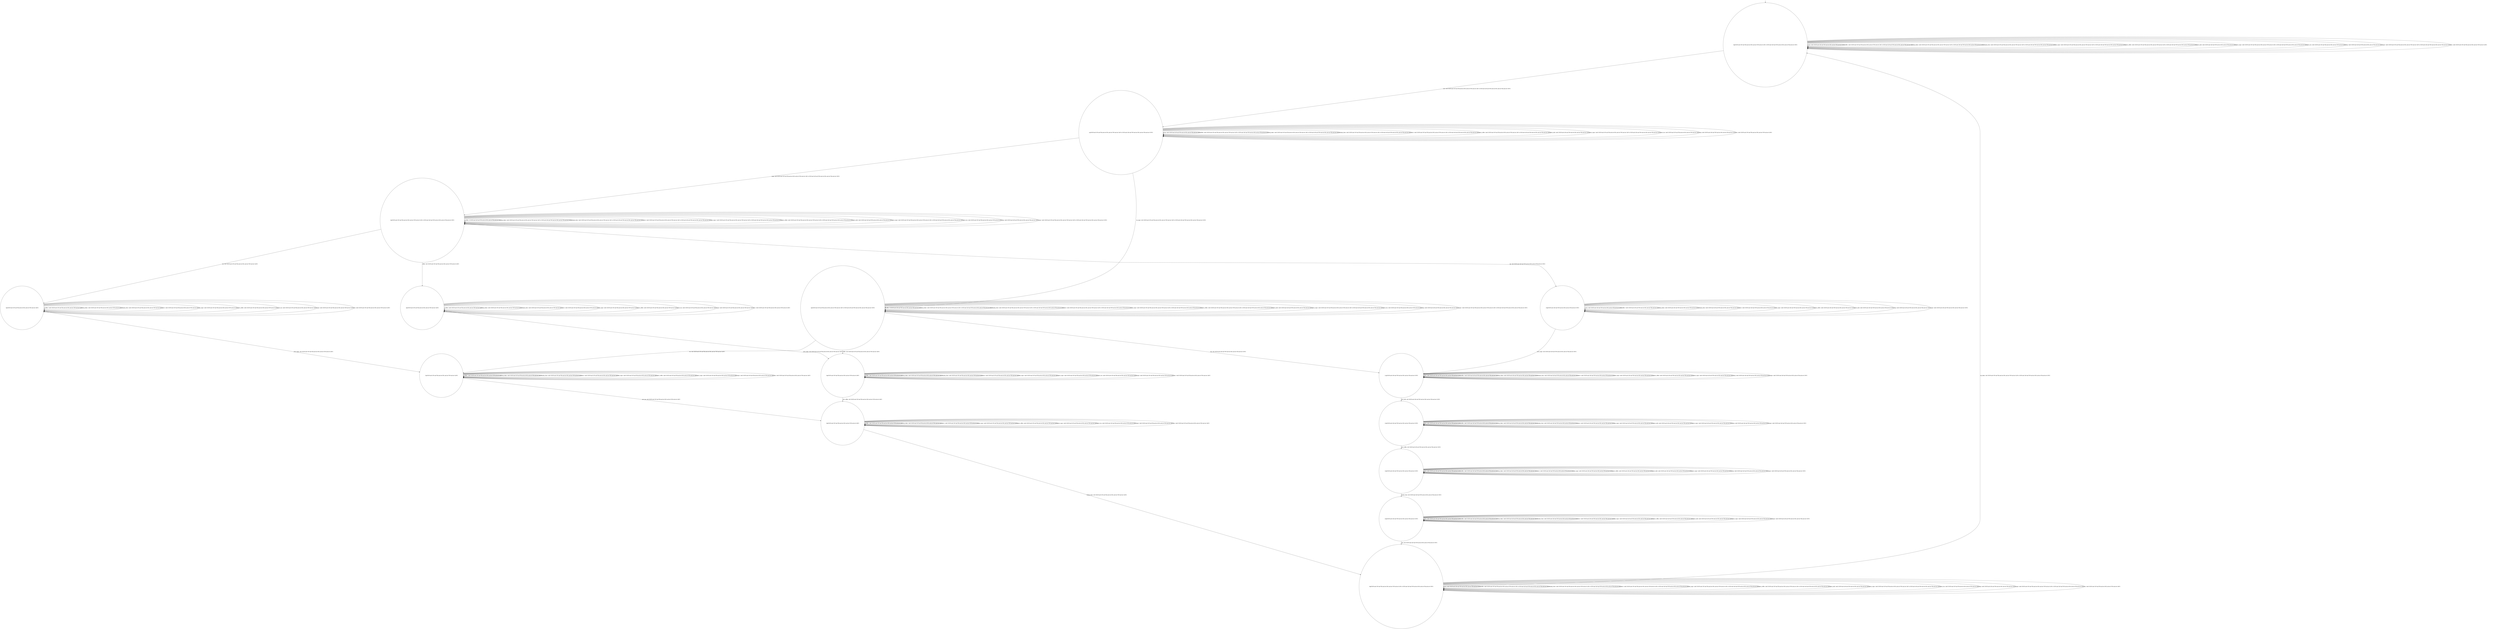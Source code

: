 digraph g {
	edge [lblstyle="above, sloped"];
	s0 [shape="circle" label="0@[((EUR and COF and TEA and not DOL and not TON and not CAP) or (EUR and CAP and TON and not DOL and not TEA and not COF))]"];
	s1 [shape="circle" label="1@[((EUR and COF and TEA and not DOL and not TON and not CAP) or (EUR and CAP and TON and not DOL and not TEA and not COF))]"];
	s2 [shape="circle" label="2@[((EUR and COF and TEA and not DOL and not TON and not CAP) or (EUR and CAP and TON and not DOL and not TEA and not COF))]"];
	s3 [shape="circle" label="3@[((EUR and COF and TEA and not DOL and not TON and not CAP) or (EUR and CAP and TON and not DOL and not TEA and not COF))]"];
	s4 [shape="circle" label="4@[((EUR and COF and TEA and not DOL and not TON and not CAP))]"];
	s5 [shape="circle" label="5@[((EUR and COF and TEA and not DOL and not TON and not CAP))]"];
	s6 [shape="circle" label="6@[((EUR and COF and TEA and not DOL and not TON and not CAP))]"];
	s7 [shape="circle" label="7@[((EUR and COF and TEA and not DOL and not TON and not CAP))]"];
	s8 [shape="circle" label="8@[((EUR and COF and TEA and not DOL and not TON and not CAP))]"];
	s9 [shape="circle" label="9@[((EUR and COF and TEA and not DOL and not TON and not CAP) or (EUR and CAP and TON and not DOL and not TEA and not COF))]"];
	s10 [shape="circle" label="10@[((EUR and CAP and TON and not DOL and not TEA and not COF))]"];
	s11 [shape="circle" label="11@[((EUR and CAP and TON and not DOL and not TEA and not COF))]"];
	s12 [shape="circle" label="12@[((EUR and CAP and TON and not DOL and not TEA and not COF))]"];
	s13 [shape="circle" label="13@[((EUR and CAP and TON and not DOL and not TEA and not COF))]"];
	s14 [shape="circle" label="14@[((EUR and CAP and TON and not DOL and not TEA and not COF))]"];
	s0 -> s0 [label="cap / nok() [((EUR and CAP and TON and not DOL and not TEA and not COF))]"];
	s0 -> s0 [label="coffee / nok() [((EUR and COF and TEA and not DOL and not TON and not CAP) or (EUR and CAP and TON and not DOL and not TEA and not COF))]"];
	s0 -> s0 [label="cup_taken / nok() [((EUR and COF and TEA and not DOL and not TON and not CAP) or (EUR and CAP and TON and not DOL and not TEA and not COF))]"];
	s0 -> s0 [label="display_done / nok() [((EUR and COF and TEA and not DOL and not TON and not CAP) or (EUR and CAP and TON and not DOL and not TEA and not COF))]"];
	s0 -> s1 [label="euro / ok() [((EUR and COF and TEA and not DOL and not TON and not CAP) or (EUR and CAP and TON and not DOL and not TEA and not COF))]"];
	s0 -> s0 [label="no_sugar / nok() [((EUR and COF and TEA and not DOL and not TON and not CAP) or (EUR and CAP and TON and not DOL and not TEA and not COF))]"];
	s0 -> s0 [label="pour_coffee / nok() [((EUR and COF and TEA and not DOL and not TON and not CAP) or (EUR and CAP and TON and not DOL and not TEA and not COF))]"];
	s0 -> s0 [label="pour_milk / nok() [((EUR and CAP and TON and not DOL and not TEA and not COF))]"];
	s0 -> s0 [label="pour_sugar / nok() [((EUR and COF and TEA and not DOL and not TON and not CAP) or (EUR and CAP and TON and not DOL and not TEA and not COF))]"];
	s0 -> s0 [label="pour_tea / nok() [((EUR and COF and TEA and not DOL and not TON and not CAP))]"];
	s0 -> s0 [label="ring / nok() [((EUR and CAP and TON and not DOL and not TEA and not COF))]"];
	s0 -> s0 [label="sugar / nok() [((EUR and COF and TEA and not DOL and not TON and not CAP) or (EUR and CAP and TON and not DOL and not TEA and not COF))]"];
	s0 -> s0 [label="tea / nok() [((EUR and COF and TEA and not DOL and not TON and not CAP))]"];
	s1 -> s1 [label="cap / nok() [((EUR and CAP and TON and not DOL and not TEA and not COF))]"];
	s1 -> s1 [label="coffee / nok() [((EUR and COF and TEA and not DOL and not TON and not CAP) or (EUR and CAP and TON and not DOL and not TEA and not COF))]"];
	s1 -> s1 [label="cup_taken / nok() [((EUR and COF and TEA and not DOL and not TON and not CAP) or (EUR and CAP and TON and not DOL and not TEA and not COF))]"];
	s1 -> s1 [label="display_done / nok() [((EUR and COF and TEA and not DOL and not TON and not CAP) or (EUR and CAP and TON and not DOL and not TEA and not COF))]"];
	s1 -> s1 [label="euro / nok() [((EUR and COF and TEA and not DOL and not TON and not CAP) or (EUR and CAP and TON and not DOL and not TEA and not COF))]"];
	s1 -> s2 [label="no_sugar / ok() [((EUR and COF and TEA and not DOL and not TON and not CAP) or (EUR and CAP and TON and not DOL and not TEA and not COF))]"];
	s1 -> s1 [label="pour_coffee / nok() [((EUR and COF and TEA and not DOL and not TON and not CAP) or (EUR and CAP and TON and not DOL and not TEA and not COF))]"];
	s1 -> s1 [label="pour_milk / nok() [((EUR and CAP and TON and not DOL and not TEA and not COF))]"];
	s1 -> s1 [label="pour_sugar / nok() [((EUR and COF and TEA and not DOL and not TON and not CAP) or (EUR and CAP and TON and not DOL and not TEA and not COF))]"];
	s1 -> s1 [label="pour_tea / nok() [((EUR and COF and TEA and not DOL and not TON and not CAP))]"];
	s1 -> s1 [label="ring / nok() [((EUR and CAP and TON and not DOL and not TEA and not COF))]"];
	s1 -> s3 [label="sugar / ok() [((EUR and COF and TEA and not DOL and not TON and not CAP) or (EUR and CAP and TON and not DOL and not TEA and not COF))]"];
	s1 -> s1 [label="tea / nok() [((EUR and COF and TEA and not DOL and not TON and not CAP))]"];
	s2 -> s11 [label="cap / ok() [((EUR and CAP and TON and not DOL and not TEA and not COF))]"];
	s2 -> s6 [label="coffee / ok() [((EUR and COF and TEA and not DOL and not TON and not CAP))]"];
	s2 -> s2 [label="coffee / Ω [((EUR and CAP and TON and not DOL and not TEA and not COF))]"];
	s2 -> s2 [label="cup_taken / nok() [((EUR and COF and TEA and not DOL and not TON and not CAP) or (EUR and CAP and TON and not DOL and not TEA and not COF))]"];
	s2 -> s2 [label="display_done / nok() [((EUR and COF and TEA and not DOL and not TON and not CAP) or (EUR and CAP and TON and not DOL and not TEA and not COF))]"];
	s2 -> s2 [label="euro / nok() [((EUR and COF and TEA and not DOL and not TON and not CAP) or (EUR and CAP and TON and not DOL and not TEA and not COF))]"];
	s2 -> s2 [label="no_sugar / nok() [((EUR and COF and TEA and not DOL and not TON and not CAP) or (EUR and CAP and TON and not DOL and not TEA and not COF))]"];
	s2 -> s2 [label="pour_coffee / nok() [((EUR and COF and TEA and not DOL and not TON and not CAP) or (EUR and CAP and TON and not DOL and not TEA and not COF))]"];
	s2 -> s2 [label="pour_milk / nok() [((EUR and CAP and TON and not DOL and not TEA and not COF))]"];
	s2 -> s2 [label="pour_sugar / nok() [((EUR and COF and TEA and not DOL and not TON and not CAP) or (EUR and CAP and TON and not DOL and not TEA and not COF))]"];
	s2 -> s2 [label="pour_tea / nok() [((EUR and COF and TEA and not DOL and not TON and not CAP))]"];
	s2 -> s2 [label="ring / nok() [((EUR and CAP and TON and not DOL and not TEA and not COF))]"];
	s2 -> s2 [label="sugar / void() [((EUR and COF and TEA and not DOL and not TON and not CAP) or (EUR and CAP and TON and not DOL and not TEA and not COF))]"];
	s2 -> s7 [label="tea / ok() [((EUR and COF and TEA and not DOL and not TON and not CAP))]"];
	s3 -> s10 [label="cap / ok() [((EUR and CAP and TON and not DOL and not TEA and not COF))]"];
	s3 -> s4 [label="coffee / ok() [((EUR and COF and TEA and not DOL and not TON and not CAP))]"];
	s3 -> s3 [label="coffee / Ω [((EUR and CAP and TON and not DOL and not TEA and not COF))]"];
	s3 -> s3 [label="cup_taken / nok() [((EUR and COF and TEA and not DOL and not TON and not CAP) or (EUR and CAP and TON and not DOL and not TEA and not COF))]"];
	s3 -> s3 [label="display_done / nok() [((EUR and COF and TEA and not DOL and not TON and not CAP) or (EUR and CAP and TON and not DOL and not TEA and not COF))]"];
	s3 -> s3 [label="euro / nok() [((EUR and COF and TEA and not DOL and not TON and not CAP) or (EUR and CAP and TON and not DOL and not TEA and not COF))]"];
	s3 -> s3 [label="no_sugar / void() [((EUR and COF and TEA and not DOL and not TON and not CAP) or (EUR and CAP and TON and not DOL and not TEA and not COF))]"];
	s3 -> s3 [label="pour_coffee / nok() [((EUR and COF and TEA and not DOL and not TON and not CAP) or (EUR and CAP and TON and not DOL and not TEA and not COF))]"];
	s3 -> s3 [label="pour_milk / nok() [((EUR and CAP and TON and not DOL and not TEA and not COF))]"];
	s3 -> s3 [label="pour_sugar / nok() [((EUR and COF and TEA and not DOL and not TON and not CAP) or (EUR and CAP and TON and not DOL and not TEA and not COF))]"];
	s3 -> s3 [label="pour_tea / nok() [((EUR and COF and TEA and not DOL and not TON and not CAP))]"];
	s3 -> s3 [label="ring / nok() [((EUR and CAP and TON and not DOL and not TEA and not COF))]"];
	s3 -> s3 [label="sugar / nok() [((EUR and COF and TEA and not DOL and not TON and not CAP) or (EUR and CAP and TON and not DOL and not TEA and not COF))]"];
	s3 -> s5 [label="tea / ok() [((EUR and COF and TEA and not DOL and not TON and not CAP))]"];
	s4 -> s4 [label="coffee / nok() [((EUR and COF and TEA and not DOL and not TON and not CAP))]"];
	s4 -> s4 [label="cup_taken / nok() [((EUR and COF and TEA and not DOL and not TON and not CAP))]"];
	s4 -> s4 [label="display_done / nok() [((EUR and COF and TEA and not DOL and not TON and not CAP))]"];
	s4 -> s4 [label="euro / nok() [((EUR and COF and TEA and not DOL and not TON and not CAP))]"];
	s4 -> s4 [label="no_sugar / nok() [((EUR and COF and TEA and not DOL and not TON and not CAP))]"];
	s4 -> s4 [label="pour_coffee / nok() [((EUR and COF and TEA and not DOL and not TON and not CAP))]"];
	s4 -> s6 [label="pour_sugar / ok() [((EUR and COF and TEA and not DOL and not TON and not CAP))]"];
	s4 -> s4 [label="pour_tea / nok() [((EUR and COF and TEA and not DOL and not TON and not CAP))]"];
	s4 -> s4 [label="sugar / nok() [((EUR and COF and TEA and not DOL and not TON and not CAP))]"];
	s4 -> s4 [label="tea / void() [((EUR and COF and TEA and not DOL and not TON and not CAP))]"];
	s5 -> s5 [label="coffee / void() [((EUR and COF and TEA and not DOL and not TON and not CAP))]"];
	s5 -> s5 [label="cup_taken / nok() [((EUR and COF and TEA and not DOL and not TON and not CAP))]"];
	s5 -> s5 [label="display_done / nok() [((EUR and COF and TEA and not DOL and not TON and not CAP))]"];
	s5 -> s5 [label="euro / nok() [((EUR and COF and TEA and not DOL and not TON and not CAP))]"];
	s5 -> s5 [label="no_sugar / nok() [((EUR and COF and TEA and not DOL and not TON and not CAP))]"];
	s5 -> s5 [label="pour_coffee / nok() [((EUR and COF and TEA and not DOL and not TON and not CAP))]"];
	s5 -> s7 [label="pour_sugar / ok() [((EUR and COF and TEA and not DOL and not TON and not CAP))]"];
	s5 -> s5 [label="pour_tea / nok() [((EUR and COF and TEA and not DOL and not TON and not CAP))]"];
	s5 -> s5 [label="sugar / nok() [((EUR and COF and TEA and not DOL and not TON and not CAP))]"];
	s5 -> s5 [label="tea / nok() [((EUR and COF and TEA and not DOL and not TON and not CAP))]"];
	s6 -> s6 [label="coffee / nok() [((EUR and COF and TEA and not DOL and not TON and not CAP))]"];
	s6 -> s6 [label="cup_taken / nok() [((EUR and COF and TEA and not DOL and not TON and not CAP))]"];
	s6 -> s6 [label="display_done / nok() [((EUR and COF and TEA and not DOL and not TON and not CAP))]"];
	s6 -> s6 [label="euro / nok() [((EUR and COF and TEA and not DOL and not TON and not CAP))]"];
	s6 -> s6 [label="no_sugar / nok() [((EUR and COF and TEA and not DOL and not TON and not CAP))]"];
	s6 -> s8 [label="pour_coffee / ok() [((EUR and COF and TEA and not DOL and not TON and not CAP))]"];
	s6 -> s6 [label="pour_sugar / nok() [((EUR and COF and TEA and not DOL and not TON and not CAP))]"];
	s6 -> s6 [label="pour_tea / nok() [((EUR and COF and TEA and not DOL and not TON and not CAP))]"];
	s6 -> s6 [label="sugar / nok() [((EUR and COF and TEA and not DOL and not TON and not CAP))]"];
	s6 -> s6 [label="tea / void() [((EUR and COF and TEA and not DOL and not TON and not CAP))]"];
	s7 -> s7 [label="coffee / void() [((EUR and COF and TEA and not DOL and not TON and not CAP))]"];
	s7 -> s7 [label="cup_taken / nok() [((EUR and COF and TEA and not DOL and not TON and not CAP))]"];
	s7 -> s7 [label="display_done / nok() [((EUR and COF and TEA and not DOL and not TON and not CAP))]"];
	s7 -> s7 [label="euro / nok() [((EUR and COF and TEA and not DOL and not TON and not CAP))]"];
	s7 -> s7 [label="no_sugar / nok() [((EUR and COF and TEA and not DOL and not TON and not CAP))]"];
	s7 -> s7 [label="pour_coffee / nok() [((EUR and COF and TEA and not DOL and not TON and not CAP))]"];
	s7 -> s7 [label="pour_sugar / nok() [((EUR and COF and TEA and not DOL and not TON and not CAP))]"];
	s7 -> s8 [label="pour_tea / ok() [((EUR and COF and TEA and not DOL and not TON and not CAP))]"];
	s7 -> s7 [label="sugar / nok() [((EUR and COF and TEA and not DOL and not TON and not CAP))]"];
	s7 -> s7 [label="tea / nok() [((EUR and COF and TEA and not DOL and not TON and not CAP))]"];
	s8 -> s8 [label="coffee / nok() [((EUR and COF and TEA and not DOL and not TON and not CAP))]"];
	s8 -> s8 [label="cup_taken / nok() [((EUR and COF and TEA and not DOL and not TON and not CAP))]"];
	s8 -> s9 [label="display_done / ok() [((EUR and COF and TEA and not DOL and not TON and not CAP))]"];
	s8 -> s8 [label="euro / nok() [((EUR and COF and TEA and not DOL and not TON and not CAP))]"];
	s8 -> s8 [label="no_sugar / nok() [((EUR and COF and TEA and not DOL and not TON and not CAP))]"];
	s8 -> s8 [label="pour_coffee / nok() [((EUR and COF and TEA and not DOL and not TON and not CAP))]"];
	s8 -> s8 [label="pour_sugar / nok() [((EUR and COF and TEA and not DOL and not TON and not CAP))]"];
	s8 -> s8 [label="pour_tea / nok() [((EUR and COF and TEA and not DOL and not TON and not CAP))]"];
	s8 -> s8 [label="sugar / nok() [((EUR and COF and TEA and not DOL and not TON and not CAP))]"];
	s8 -> s8 [label="tea / nok() [((EUR and COF and TEA and not DOL and not TON and not CAP))]"];
	s9 -> s9 [label="cap / nok() [((EUR and CAP and TON and not DOL and not TEA and not COF))]"];
	s9 -> s9 [label="coffee / nok() [((EUR and COF and TEA and not DOL and not TON and not CAP) or (EUR and CAP and TON and not DOL and not TEA and not COF))]"];
	s9 -> s0 [label="cup_taken / ok() [((EUR and COF and TEA and not DOL and not TON and not CAP) or (EUR and CAP and TON and not DOL and not TEA and not COF))]"];
	s9 -> s9 [label="display_done / nok() [((EUR and COF and TEA and not DOL and not TON and not CAP) or (EUR and CAP and TON and not DOL and not TEA and not COF))]"];
	s9 -> s9 [label="euro / nok() [((EUR and COF and TEA and not DOL and not TON and not CAP) or (EUR and CAP and TON and not DOL and not TEA and not COF))]"];
	s9 -> s9 [label="no_sugar / nok() [((EUR and COF and TEA and not DOL and not TON and not CAP) or (EUR and CAP and TON and not DOL and not TEA and not COF))]"];
	s9 -> s9 [label="pour_coffee / nok() [((EUR and COF and TEA and not DOL and not TON and not CAP) or (EUR and CAP and TON and not DOL and not TEA and not COF))]"];
	s9 -> s9 [label="pour_milk / nok() [((EUR and CAP and TON and not DOL and not TEA and not COF))]"];
	s9 -> s9 [label="pour_sugar / nok() [((EUR and COF and TEA and not DOL and not TON and not CAP) or (EUR and CAP and TON and not DOL and not TEA and not COF))]"];
	s9 -> s9 [label="pour_tea / nok() [((EUR and COF and TEA and not DOL and not TON and not CAP))]"];
	s9 -> s9 [label="ring / nok() [((EUR and CAP and TON and not DOL and not TEA and not COF))]"];
	s9 -> s9 [label="sugar / nok() [((EUR and COF and TEA and not DOL and not TON and not CAP) or (EUR and CAP and TON and not DOL and not TEA and not COF))]"];
	s9 -> s9 [label="tea / nok() [((EUR and COF and TEA and not DOL and not TON and not CAP))]"];
	s10 -> s10 [label="cap / nok() [((EUR and CAP and TON and not DOL and not TEA and not COF))]"];
	s10 -> s10 [label="coffee / void() [((EUR and CAP and TON and not DOL and not TEA and not COF))]"];
	s10 -> s10 [label="cup_taken / nok() [((EUR and CAP and TON and not DOL and not TEA and not COF))]"];
	s10 -> s10 [label="display_done / nok() [((EUR and CAP and TON and not DOL and not TEA and not COF))]"];
	s10 -> s10 [label="euro / nok() [((EUR and CAP and TON and not DOL and not TEA and not COF))]"];
	s10 -> s10 [label="no_sugar / nok() [((EUR and CAP and TON and not DOL and not TEA and not COF))]"];
	s10 -> s10 [label="pour_coffee / nok() [((EUR and CAP and TON and not DOL and not TEA and not COF))]"];
	s10 -> s10 [label="pour_milk / nok() [((EUR and CAP and TON and not DOL and not TEA and not COF))]"];
	s10 -> s11 [label="pour_sugar / ok() [((EUR and CAP and TON and not DOL and not TEA and not COF))]"];
	s10 -> s10 [label="ring / nok() [((EUR and CAP and TON and not DOL and not TEA and not COF))]"];
	s10 -> s10 [label="sugar / nok() [((EUR and CAP and TON and not DOL and not TEA and not COF))]"];
	s11 -> s11 [label="cap / nok() [((EUR and CAP and TON and not DOL and not TEA and not COF))]"];
	s11 -> s11 [label="coffee / void() [((EUR and CAP and TON and not DOL and not TEA and not COF))]"];
	s11 -> s11 [label="cup_taken / nok() [((EUR and CAP and TON and not DOL and not TEA and not COF))]"];
	s11 -> s11 [label="display_done / nok() [((EUR and CAP and TON and not DOL and not TEA and not COF))]"];
	s11 -> s11 [label="euro / nok() [((EUR and CAP and TON and not DOL and not TEA and not COF))]"];
	s11 -> s11 [label="no_sugar / nok() [((EUR and CAP and TON and not DOL and not TEA and not COF))]"];
	s11 -> s11 [label="pour_coffee / nok() [((EUR and CAP and TON and not DOL and not TEA and not COF))]"];
	s11 -> s12 [label="pour_milk / ok() [((EUR and CAP and TON and not DOL and not TEA and not COF))]"];
	s11 -> s11 [label="pour_sugar / nok() [((EUR and CAP and TON and not DOL and not TEA and not COF))]"];
	s11 -> s11 [label="ring / nok() [((EUR and CAP and TON and not DOL and not TEA and not COF))]"];
	s11 -> s11 [label="sugar / nok() [((EUR and CAP and TON and not DOL and not TEA and not COF))]"];
	s12 -> s12 [label="cap / nok() [((EUR and CAP and TON and not DOL and not TEA and not COF))]"];
	s12 -> s12 [label="coffee / nok() [((EUR and CAP and TON and not DOL and not TEA and not COF))]"];
	s12 -> s12 [label="cup_taken / nok() [((EUR and CAP and TON and not DOL and not TEA and not COF))]"];
	s12 -> s12 [label="display_done / nok() [((EUR and CAP and TON and not DOL and not TEA and not COF))]"];
	s12 -> s12 [label="euro / nok() [((EUR and CAP and TON and not DOL and not TEA and not COF))]"];
	s12 -> s12 [label="no_sugar / nok() [((EUR and CAP and TON and not DOL and not TEA and not COF))]"];
	s12 -> s13 [label="pour_coffee / ok() [((EUR and CAP and TON and not DOL and not TEA and not COF))]"];
	s12 -> s12 [label="pour_milk / nok() [((EUR and CAP and TON and not DOL and not TEA and not COF))]"];
	s12 -> s12 [label="pour_sugar / nok() [((EUR and CAP and TON and not DOL and not TEA and not COF))]"];
	s12 -> s12 [label="ring / nok() [((EUR and CAP and TON and not DOL and not TEA and not COF))]"];
	s12 -> s12 [label="sugar / nok() [((EUR and CAP and TON and not DOL and not TEA and not COF))]"];
	s13 -> s13 [label="cap / nok() [((EUR and CAP and TON and not DOL and not TEA and not COF))]"];
	s13 -> s13 [label="coffee / nok() [((EUR and CAP and TON and not DOL and not TEA and not COF))]"];
	s13 -> s13 [label="cup_taken / nok() [((EUR and CAP and TON and not DOL and not TEA and not COF))]"];
	s13 -> s14 [label="display_done / ok() [((EUR and CAP and TON and not DOL and not TEA and not COF))]"];
	s13 -> s13 [label="euro / nok() [((EUR and CAP and TON and not DOL and not TEA and not COF))]"];
	s13 -> s13 [label="no_sugar / nok() [((EUR and CAP and TON and not DOL and not TEA and not COF))]"];
	s13 -> s13 [label="pour_coffee / nok() [((EUR and CAP and TON and not DOL and not TEA and not COF))]"];
	s13 -> s13 [label="pour_milk / nok() [((EUR and CAP and TON and not DOL and not TEA and not COF))]"];
	s13 -> s13 [label="pour_sugar / nok() [((EUR and CAP and TON and not DOL and not TEA and not COF))]"];
	s13 -> s13 [label="ring / nok() [((EUR and CAP and TON and not DOL and not TEA and not COF))]"];
	s13 -> s13 [label="sugar / nok() [((EUR and CAP and TON and not DOL and not TEA and not COF))]"];
	s14 -> s14 [label="cap / nok() [((EUR and CAP and TON and not DOL and not TEA and not COF))]"];
	s14 -> s14 [label="coffee / nok() [((EUR and CAP and TON and not DOL and not TEA and not COF))]"];
	s14 -> s14 [label="cup_taken / nok() [((EUR and CAP and TON and not DOL and not TEA and not COF))]"];
	s14 -> s14 [label="display_done / nok() [((EUR and CAP and TON and not DOL and not TEA and not COF))]"];
	s14 -> s14 [label="euro / nok() [((EUR and CAP and TON and not DOL and not TEA and not COF))]"];
	s14 -> s14 [label="no_sugar / nok() [((EUR and CAP and TON and not DOL and not TEA and not COF))]"];
	s14 -> s14 [label="pour_coffee / nok() [((EUR and CAP and TON and not DOL and not TEA and not COF))]"];
	s14 -> s14 [label="pour_milk / nok() [((EUR and CAP and TON and not DOL and not TEA and not COF))]"];
	s14 -> s14 [label="pour_sugar / nok() [((EUR and CAP and TON and not DOL and not TEA and not COF))]"];
	s14 -> s9 [label="ring / ok() [((EUR and CAP and TON and not DOL and not TEA and not COF))]"];
	s14 -> s14 [label="sugar / nok() [((EUR and CAP and TON and not DOL and not TEA and not COF))]"];
	__start0 [label="" shape="none" width="0" height="0"];
	__start0 -> s0;
}